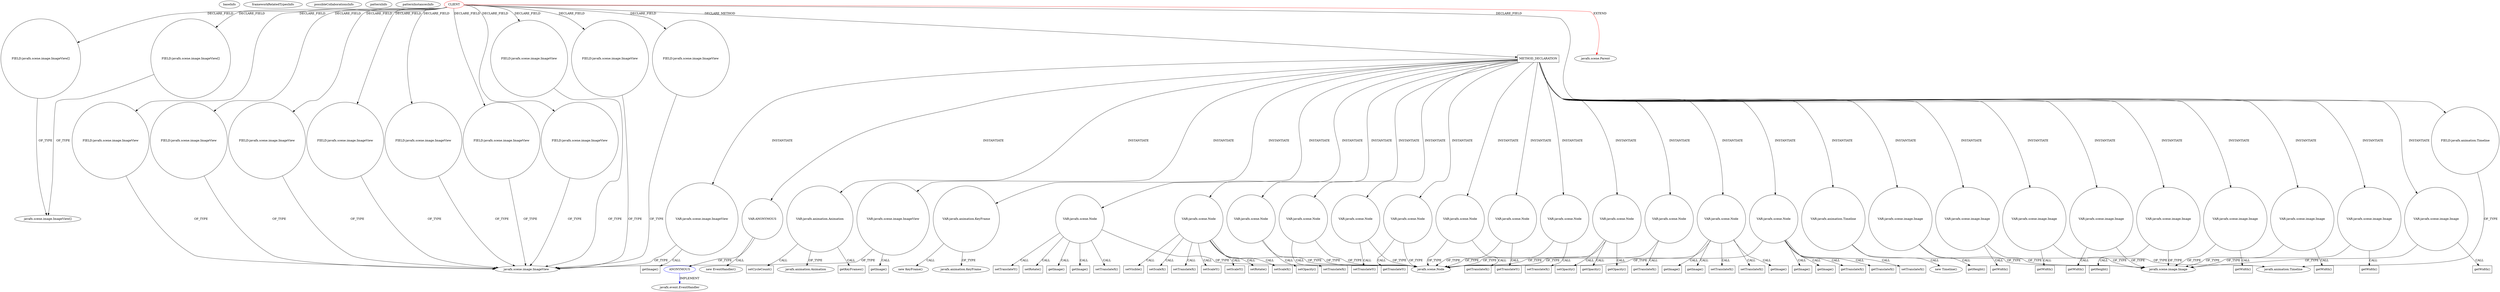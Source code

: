 digraph {
baseInfo[graphId=3515,category="pattern",isAnonymous=false,possibleRelation=true]
frameworkRelatedTypesInfo[0="javafx.scene.Parent"]
possibleCollaborationsInfo[0="3515~INSTANTIATION-CLIENT_METHOD_DECLARATION-~javafx.scene.Parent ~javafx.event.EventHandler ~false~true"]
patternInfo[frequency=2.0,patternRootClient=0]
patternInstancesInfo[0="JASCValentine-BrickBreaker~/JASCValentine-BrickBreaker/BrickBreaker-master/src/brickbreaker/Splash.java~Splash~565",1="Enriqe-Breaking-Bad-Brick-Breaker~/Enriqe-Breaking-Bad-Brick-Breaker/Breaking-Bad-Brick-Breaker-master/src/bbbrickbreaker/Splash.java~Splash~435"]
2[label="FIELD:javafx.scene.image.ImageView[]",vertexType="FIELD_DECLARATION",isFrameworkType=false,shape=circle]
0[label="CLIENT",vertexType="ROOT_CLIENT_CLASS_DECLARATION",isFrameworkType=false,color=red]
26[label="FIELD:javafx.animation.Timeline",vertexType="FIELD_DECLARATION",isFrameworkType=false,shape=circle]
24[label="FIELD:javafx.scene.image.ImageView",vertexType="FIELD_DECLARATION",isFrameworkType=false,shape=circle]
7[label="javafx.scene.image.ImageView",vertexType="FRAMEWORK_CLASS_TYPE",isFrameworkType=false]
14[label="FIELD:javafx.scene.image.ImageView",vertexType="FIELD_DECLARATION",isFrameworkType=false,shape=circle]
6[label="FIELD:javafx.scene.image.ImageView",vertexType="FIELD_DECLARATION",isFrameworkType=false,shape=circle]
22[label="FIELD:javafx.scene.image.ImageView",vertexType="FIELD_DECLARATION",isFrameworkType=false,shape=circle]
12[label="FIELD:javafx.scene.image.ImageView",vertexType="FIELD_DECLARATION",isFrameworkType=false,shape=circle]
20[label="FIELD:javafx.scene.image.ImageView",vertexType="FIELD_DECLARATION",isFrameworkType=false,shape=circle]
8[label="FIELD:javafx.scene.image.ImageView",vertexType="FIELD_DECLARATION",isFrameworkType=false,shape=circle]
10[label="FIELD:javafx.scene.image.ImageView",vertexType="FIELD_DECLARATION",isFrameworkType=false,shape=circle]
18[label="FIELD:javafx.scene.image.ImageView",vertexType="FIELD_DECLARATION",isFrameworkType=false,shape=circle]
16[label="FIELD:javafx.scene.image.ImageView",vertexType="FIELD_DECLARATION",isFrameworkType=false,shape=circle]
1[label="javafx.scene.Parent",vertexType="FRAMEWORK_CLASS_TYPE",isFrameworkType=false]
4[label="FIELD:javafx.scene.image.ImageView[]",vertexType="FIELD_DECLARATION",isFrameworkType=false,shape=circle]
28[label="METHOD_DECLARATION",vertexType="CLIENT_METHOD_DECLARATION",isFrameworkType=false,shape=box]
30[label="VAR:javafx.animation.Timeline",vertexType="VARIABLE_EXPRESION",isFrameworkType=false,shape=circle]
29[label="new Timeline()",vertexType="CONSTRUCTOR_CALL",isFrameworkType=false]
114[label="VAR:javafx.scene.image.Image",vertexType="VARIABLE_EXPRESION",isFrameworkType=false,shape=circle]
115[label="getHeight()",vertexType="INSIDE_CALL",isFrameworkType=false,shape=box]
148[label="VAR:javafx.scene.image.Image",vertexType="VARIABLE_EXPRESION",isFrameworkType=false,shape=circle]
149[label="getHeight()",vertexType="INSIDE_CALL",isFrameworkType=false,shape=box]
107[label="VAR:javafx.scene.image.Image",vertexType="VARIABLE_EXPRESION",isFrameworkType=false,shape=circle]
78[label="VAR:javafx.scene.image.Image",vertexType="VARIABLE_EXPRESION",isFrameworkType=false,shape=circle]
63[label="VAR:javafx.scene.image.Image",vertexType="VARIABLE_EXPRESION",isFrameworkType=false,shape=circle]
45[label="VAR:javafx.scene.image.Image",vertexType="VARIABLE_EXPRESION",isFrameworkType=false,shape=circle]
53[label="VAR:javafx.scene.image.Image",vertexType="VARIABLE_EXPRESION",isFrameworkType=false,shape=circle]
83[label="VAR:javafx.scene.image.Image",vertexType="VARIABLE_EXPRESION",isFrameworkType=false,shape=circle]
133[label="VAR:javafx.scene.image.Image",vertexType="VARIABLE_EXPRESION",isFrameworkType=false,shape=circle]
39[label="VAR:ANONYMOUS",vertexType="VARIABLE_EXPRESION",isFrameworkType=false,shape=circle]
40[label="ANONYMOUS",vertexType="REFERENCE_ANONYMOUS_DECLARATION",isFrameworkType=false,color=blue]
38[label="new EventHandler()",vertexType="CONSTRUCTOR_CALL",isFrameworkType=false]
32[label="VAR:javafx.animation.Animation",vertexType="VARIABLE_EXPRESION",isFrameworkType=false,shape=circle]
33[label="setCycleCount()",vertexType="INSIDE_CALL",isFrameworkType=false,shape=box]
34[label="javafx.animation.Animation",vertexType="FRAMEWORK_CLASS_TYPE",isFrameworkType=false]
155[label="getKeyFrames()",vertexType="INSIDE_CALL",isFrameworkType=false,shape=box]
3[label="javafx.scene.image.ImageView[]",vertexType="FRAMEWORK_CLASS_TYPE",isFrameworkType=false]
79[label="getWidth()",vertexType="INSIDE_CALL",isFrameworkType=false,shape=box]
46[label="getWidth()",vertexType="INSIDE_CALL",isFrameworkType=false,shape=box]
54[label="getWidth()",vertexType="INSIDE_CALL",isFrameworkType=false,shape=box]
84[label="getWidth()",vertexType="INSIDE_CALL",isFrameworkType=false,shape=box]
64[label="getWidth()",vertexType="INSIDE_CALL",isFrameworkType=false,shape=box]
108[label="getWidth()",vertexType="INSIDE_CALL",isFrameworkType=false,shape=box]
134[label="getWidth()",vertexType="INSIDE_CALL",isFrameworkType=false,shape=box]
47[label="javafx.scene.image.Image",vertexType="FRAMEWORK_CLASS_TYPE",isFrameworkType=false]
151[label="VAR:javafx.scene.image.ImageView",vertexType="VARIABLE_EXPRESION",isFrameworkType=false,shape=circle]
136[label="VAR:javafx.scene.image.ImageView",vertexType="VARIABLE_EXPRESION",isFrameworkType=false,shape=circle]
36[label="VAR:javafx.animation.KeyFrame",vertexType="VARIABLE_EXPRESION",isFrameworkType=false,shape=circle]
37[label="javafx.animation.KeyFrame",vertexType="FRAMEWORK_CLASS_TYPE",isFrameworkType=false]
35[label="new KeyFrame()",vertexType="CONSTRUCTOR_CALL",isFrameworkType=false]
41[label="javafx.event.EventHandler",vertexType="FRAMEWORK_INTERFACE_TYPE",isFrameworkType=false]
27[label="javafx.animation.Timeline",vertexType="FRAMEWORK_CLASS_TYPE",isFrameworkType=false]
137[label="getImage()",vertexType="INSIDE_CALL",isFrameworkType=false,shape=box]
152[label="getImage()",vertexType="INSIDE_CALL",isFrameworkType=false,shape=box]
104[label="VAR:javafx.scene.Node",vertexType="VARIABLE_EXPRESION",isFrameworkType=false,shape=circle]
120[label="setRotate()",vertexType="INSIDE_CALL",isFrameworkType=false,shape=box]
113[label="setTranslateY()",vertexType="INSIDE_CALL",isFrameworkType=false,shape=box]
44[label="javafx.scene.Node",vertexType="FRAMEWORK_CLASS_TYPE",isFrameworkType=false]
118[label="getImage()",vertexType="INSIDE_CALL",isFrameworkType=false,shape=box]
111[label="getImage()",vertexType="INSIDE_CALL",isFrameworkType=false,shape=box]
105[label="setTranslateX()",vertexType="INSIDE_CALL",isFrameworkType=false,shape=box]
139[label="VAR:javafx.scene.Node",vertexType="VARIABLE_EXPRESION",isFrameworkType=false,shape=circle]
140[label="setTranslateY()",vertexType="INSIDE_CALL",isFrameworkType=false,shape=box]
58[label="VAR:javafx.scene.Node",vertexType="VARIABLE_EXPRESION",isFrameworkType=false,shape=circle]
93[label="setRotate()",vertexType="INSIDE_CALL",isFrameworkType=false,shape=box]
69[label="setScaleX()",vertexType="INSIDE_CALL",isFrameworkType=false,shape=box]
89[label="setScaleX()",vertexType="INSIDE_CALL",isFrameworkType=false,shape=box]
73[label="setVisible()",vertexType="INSIDE_CALL",isFrameworkType=false,shape=box]
59[label="setTranslateX()",vertexType="INSIDE_CALL",isFrameworkType=false,shape=box]
91[label="setScaleY()",vertexType="INSIDE_CALL",isFrameworkType=false,shape=box]
71[label="setScaleY()",vertexType="INSIDE_CALL",isFrameworkType=false,shape=box]
94[label="VAR:javafx.scene.Node",vertexType="VARIABLE_EXPRESION",isFrameworkType=false,shape=circle]
100[label="getOpacity()",vertexType="INSIDE_CALL",isFrameworkType=false,shape=box]
95[label="getOpacity()",vertexType="INSIDE_CALL",isFrameworkType=false,shape=box]
98[label="setOpacity()",vertexType="INSIDE_CALL",isFrameworkType=false,shape=box]
142[label="VAR:javafx.scene.Node",vertexType="VARIABLE_EXPRESION",isFrameworkType=false,shape=circle]
143[label="getTranslateY()",vertexType="INSIDE_CALL",isFrameworkType=false,shape=box]
145[label="VAR:javafx.scene.Node",vertexType="VARIABLE_EXPRESION",isFrameworkType=false,shape=circle]
146[label="getTranslateY()",vertexType="INSIDE_CALL",isFrameworkType=false,shape=box]
124[label="VAR:javafx.scene.Node",vertexType="VARIABLE_EXPRESION",isFrameworkType=false,shape=circle]
125[label="setTranslateX()",vertexType="INSIDE_CALL",isFrameworkType=false,shape=box]
42[label="VAR:javafx.scene.Node",vertexType="VARIABLE_EXPRESION",isFrameworkType=false,shape=circle]
67[label="getImage()",vertexType="INSIDE_CALL",isFrameworkType=false,shape=box]
49[label="getImage()",vertexType="INSIDE_CALL",isFrameworkType=false,shape=box]
130[label="VAR:javafx.scene.Node",vertexType="VARIABLE_EXPRESION",isFrameworkType=false,shape=circle]
75[label="setTranslateX()",vertexType="INSIDE_CALL",isFrameworkType=false,shape=box]
43[label="setTranslateX()",vertexType="INSIDE_CALL",isFrameworkType=false,shape=box]
87[label="getImage()",vertexType="INSIDE_CALL",isFrameworkType=false,shape=box]
131[label="getTranslateX()",vertexType="INSIDE_CALL",isFrameworkType=false,shape=box]
50[label="VAR:javafx.scene.Node",vertexType="VARIABLE_EXPRESION",isFrameworkType=false,shape=circle]
51[label="setTranslateX()",vertexType="INSIDE_CALL",isFrameworkType=false,shape=box]
57[label="getImage()",vertexType="INSIDE_CALL",isFrameworkType=false,shape=box]
82[label="getImage()",vertexType="INSIDE_CALL",isFrameworkType=false,shape=box]
77[label="getTranslateX()",vertexType="INSIDE_CALL",isFrameworkType=false,shape=box]
62[label="getTranslateX()",vertexType="INSIDE_CALL",isFrameworkType=false,shape=box]
101[label="VAR:javafx.scene.Node",vertexType="VARIABLE_EXPRESION",isFrameworkType=false,shape=circle]
102[label="setTranslateX()",vertexType="INSIDE_CALL",isFrameworkType=false,shape=box]
127[label="VAR:javafx.scene.Node",vertexType="VARIABLE_EXPRESION",isFrameworkType=false,shape=circle]
128[label="getTranslateX()",vertexType="INSIDE_CALL",isFrameworkType=false,shape=box]
121[label="VAR:javafx.scene.Node",vertexType="VARIABLE_EXPRESION",isFrameworkType=false,shape=circle]
122[label="setOpacity()",vertexType="INSIDE_CALL",isFrameworkType=false,shape=box]
58->73[label="CALL"]
6->7[label="OF_TYPE"]
124->44[label="OF_TYPE"]
42->67[label="CALL"]
58->69[label="CALL"]
50->57[label="CALL"]
28->142[label="INSTANTIATE"]
0->14[label="DECLARE_FIELD"]
0->20[label="DECLARE_FIELD"]
0->26[label="DECLARE_FIELD"]
28->53[label="INSTANTIATE"]
142->44[label="OF_TYPE"]
53->54[label="CALL"]
2->3[label="OF_TYPE"]
30->29[label="CALL"]
94->95[label="CALL"]
28->127[label="INSTANTIATE"]
42->43[label="CALL"]
127->128[label="CALL"]
42->87[label="CALL"]
0->16[label="DECLARE_FIELD"]
14->7[label="OF_TYPE"]
40->41[label="IMPLEMENT",color=blue]
50->44[label="OF_TYPE"]
130->131[label="CALL"]
145->146[label="CALL"]
28->107[label="INSTANTIATE"]
58->44[label="OF_TYPE"]
58->89[label="CALL"]
124->125[label="CALL"]
42->75[label="CALL"]
28->45[label="INSTANTIATE"]
151->7[label="OF_TYPE"]
36->37[label="OF_TYPE"]
28->133[label="INSTANTIATE"]
136->7[label="OF_TYPE"]
24->7[label="OF_TYPE"]
32->34[label="OF_TYPE"]
139->44[label="OF_TYPE"]
104->118[label="CALL"]
101->44[label="OF_TYPE"]
28->39[label="INSTANTIATE"]
0->6[label="DECLARE_FIELD"]
28->136[label="INSTANTIATE"]
53->47[label="OF_TYPE"]
104->44[label="OF_TYPE"]
63->47[label="OF_TYPE"]
28->58[label="INSTANTIATE"]
0->1[label="EXTEND",color=red]
0->12[label="DECLARE_FIELD"]
10->7[label="OF_TYPE"]
28->104[label="INSTANTIATE"]
127->44[label="OF_TYPE"]
94->44[label="OF_TYPE"]
28->94[label="INSTANTIATE"]
28->32[label="INSTANTIATE"]
94->98[label="CALL"]
45->46[label="CALL"]
50->82[label="CALL"]
16->7[label="OF_TYPE"]
145->44[label="OF_TYPE"]
58->59[label="CALL"]
42->49[label="CALL"]
139->140[label="CALL"]
28->63[label="INSTANTIATE"]
12->7[label="OF_TYPE"]
0->18[label="DECLARE_FIELD"]
104->113[label="CALL"]
18->7[label="OF_TYPE"]
28->114[label="INSTANTIATE"]
142->143[label="CALL"]
22->7[label="OF_TYPE"]
39->40[label="OF_TYPE"]
130->44[label="OF_TYPE"]
28->78[label="INSTANTIATE"]
39->38[label="CALL"]
28->30[label="INSTANTIATE"]
28->121[label="INSTANTIATE"]
133->134[label="CALL"]
94->100[label="CALL"]
26->27[label="OF_TYPE"]
0->10[label="DECLARE_FIELD"]
28->42[label="INSTANTIATE"]
30->27[label="OF_TYPE"]
0->22[label="DECLARE_FIELD"]
28->130[label="INSTANTIATE"]
28->83[label="INSTANTIATE"]
114->115[label="CALL"]
104->111[label="CALL"]
83->47[label="OF_TYPE"]
28->139[label="INSTANTIATE"]
28->101[label="INSTANTIATE"]
107->108[label="CALL"]
28->124[label="INSTANTIATE"]
32->155[label="CALL"]
58->91[label="CALL"]
58->93[label="CALL"]
121->122[label="CALL"]
133->47[label="OF_TYPE"]
42->44[label="OF_TYPE"]
0->28[label="DECLARE_METHOD"]
136->137[label="CALL"]
50->62[label="CALL"]
8->7[label="OF_TYPE"]
151->152[label="CALL"]
45->47[label="OF_TYPE"]
50->51[label="CALL"]
0->24[label="DECLARE_FIELD"]
63->64[label="CALL"]
36->35[label="CALL"]
28->36[label="INSTANTIATE"]
78->47[label="OF_TYPE"]
28->151[label="INSTANTIATE"]
0->2[label="DECLARE_FIELD"]
114->47[label="OF_TYPE"]
121->44[label="OF_TYPE"]
4->3[label="OF_TYPE"]
148->47[label="OF_TYPE"]
32->33[label="CALL"]
101->102[label="CALL"]
28->50[label="INSTANTIATE"]
104->120[label="CALL"]
0->8[label="DECLARE_FIELD"]
28->145[label="INSTANTIATE"]
0->4[label="DECLARE_FIELD"]
104->105[label="CALL"]
58->71[label="CALL"]
78->79[label="CALL"]
50->77[label="CALL"]
148->149[label="CALL"]
107->47[label="OF_TYPE"]
83->84[label="CALL"]
20->7[label="OF_TYPE"]
28->148[label="INSTANTIATE"]
}
